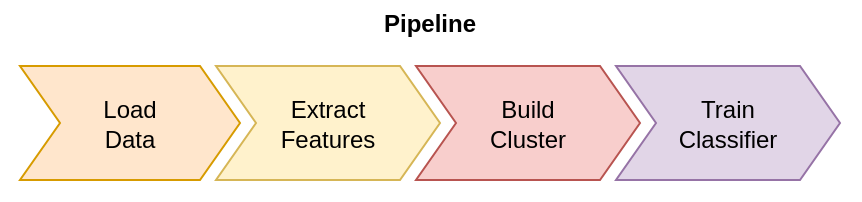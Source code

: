 <mxfile>
    <diagram id="woPfxdBW8srxPswJxpih" name="Page-1">
        <mxGraphModel dx="601" dy="570" grid="1" gridSize="10" guides="1" tooltips="1" connect="1" arrows="1" fold="1" page="1" pageScale="1" pageWidth="850" pageHeight="1100" math="0" shadow="0">
            <root>
                <mxCell id="0"/>
                <mxCell id="1" parent="0"/>
                <mxCell id="2" value="Pipeline" style="swimlane;childLayout=stackLayout;horizontal=1;fillColor=none;horizontalStack=1;resizeParent=1;resizeParentMax=0;resizeLast=0;collapsible=0;strokeColor=none;stackBorder=10;stackSpacing=-12;resizable=1;align=center;points=[];whiteSpace=wrap;html=1;" parent="1" vertex="1">
                    <mxGeometry x="41" y="330" width="430" height="100" as="geometry"/>
                </mxCell>
                <mxCell id="3" value="Load&lt;div&gt;Data&lt;/div&gt;" style="shape=step;perimeter=stepPerimeter;fixedSize=1;points=[];whiteSpace=wrap;html=1;fillColor=#ffe6cc;strokeColor=#d79b00;" parent="2" vertex="1">
                    <mxGeometry x="10" y="33" width="110" height="57" as="geometry"/>
                </mxCell>
                <mxCell id="4" value="Extract&lt;div&gt;Features&lt;/div&gt;" style="shape=step;perimeter=stepPerimeter;fixedSize=1;points=[];whiteSpace=wrap;html=1;fillColor=#fff2cc;strokeColor=#d6b656;" parent="2" vertex="1">
                    <mxGeometry x="108" y="33" width="112" height="57" as="geometry"/>
                </mxCell>
                <mxCell id="5" value="Build&lt;div&gt;Cluster&lt;/div&gt;" style="shape=step;perimeter=stepPerimeter;fixedSize=1;points=[];whiteSpace=wrap;html=1;fillColor=#f8cecc;strokeColor=#b85450;" parent="2" vertex="1">
                    <mxGeometry x="208" y="33" width="112" height="57" as="geometry"/>
                </mxCell>
                <mxCell id="7" value="Train&lt;div&gt;Classifier&lt;/div&gt;" style="shape=step;perimeter=stepPerimeter;fixedSize=1;points=[];whiteSpace=wrap;html=1;fillColor=#e1d5e7;strokeColor=#9673a6;" parent="2" vertex="1">
                    <mxGeometry x="308" y="33" width="112" height="57" as="geometry"/>
                </mxCell>
            </root>
        </mxGraphModel>
    </diagram>
</mxfile>